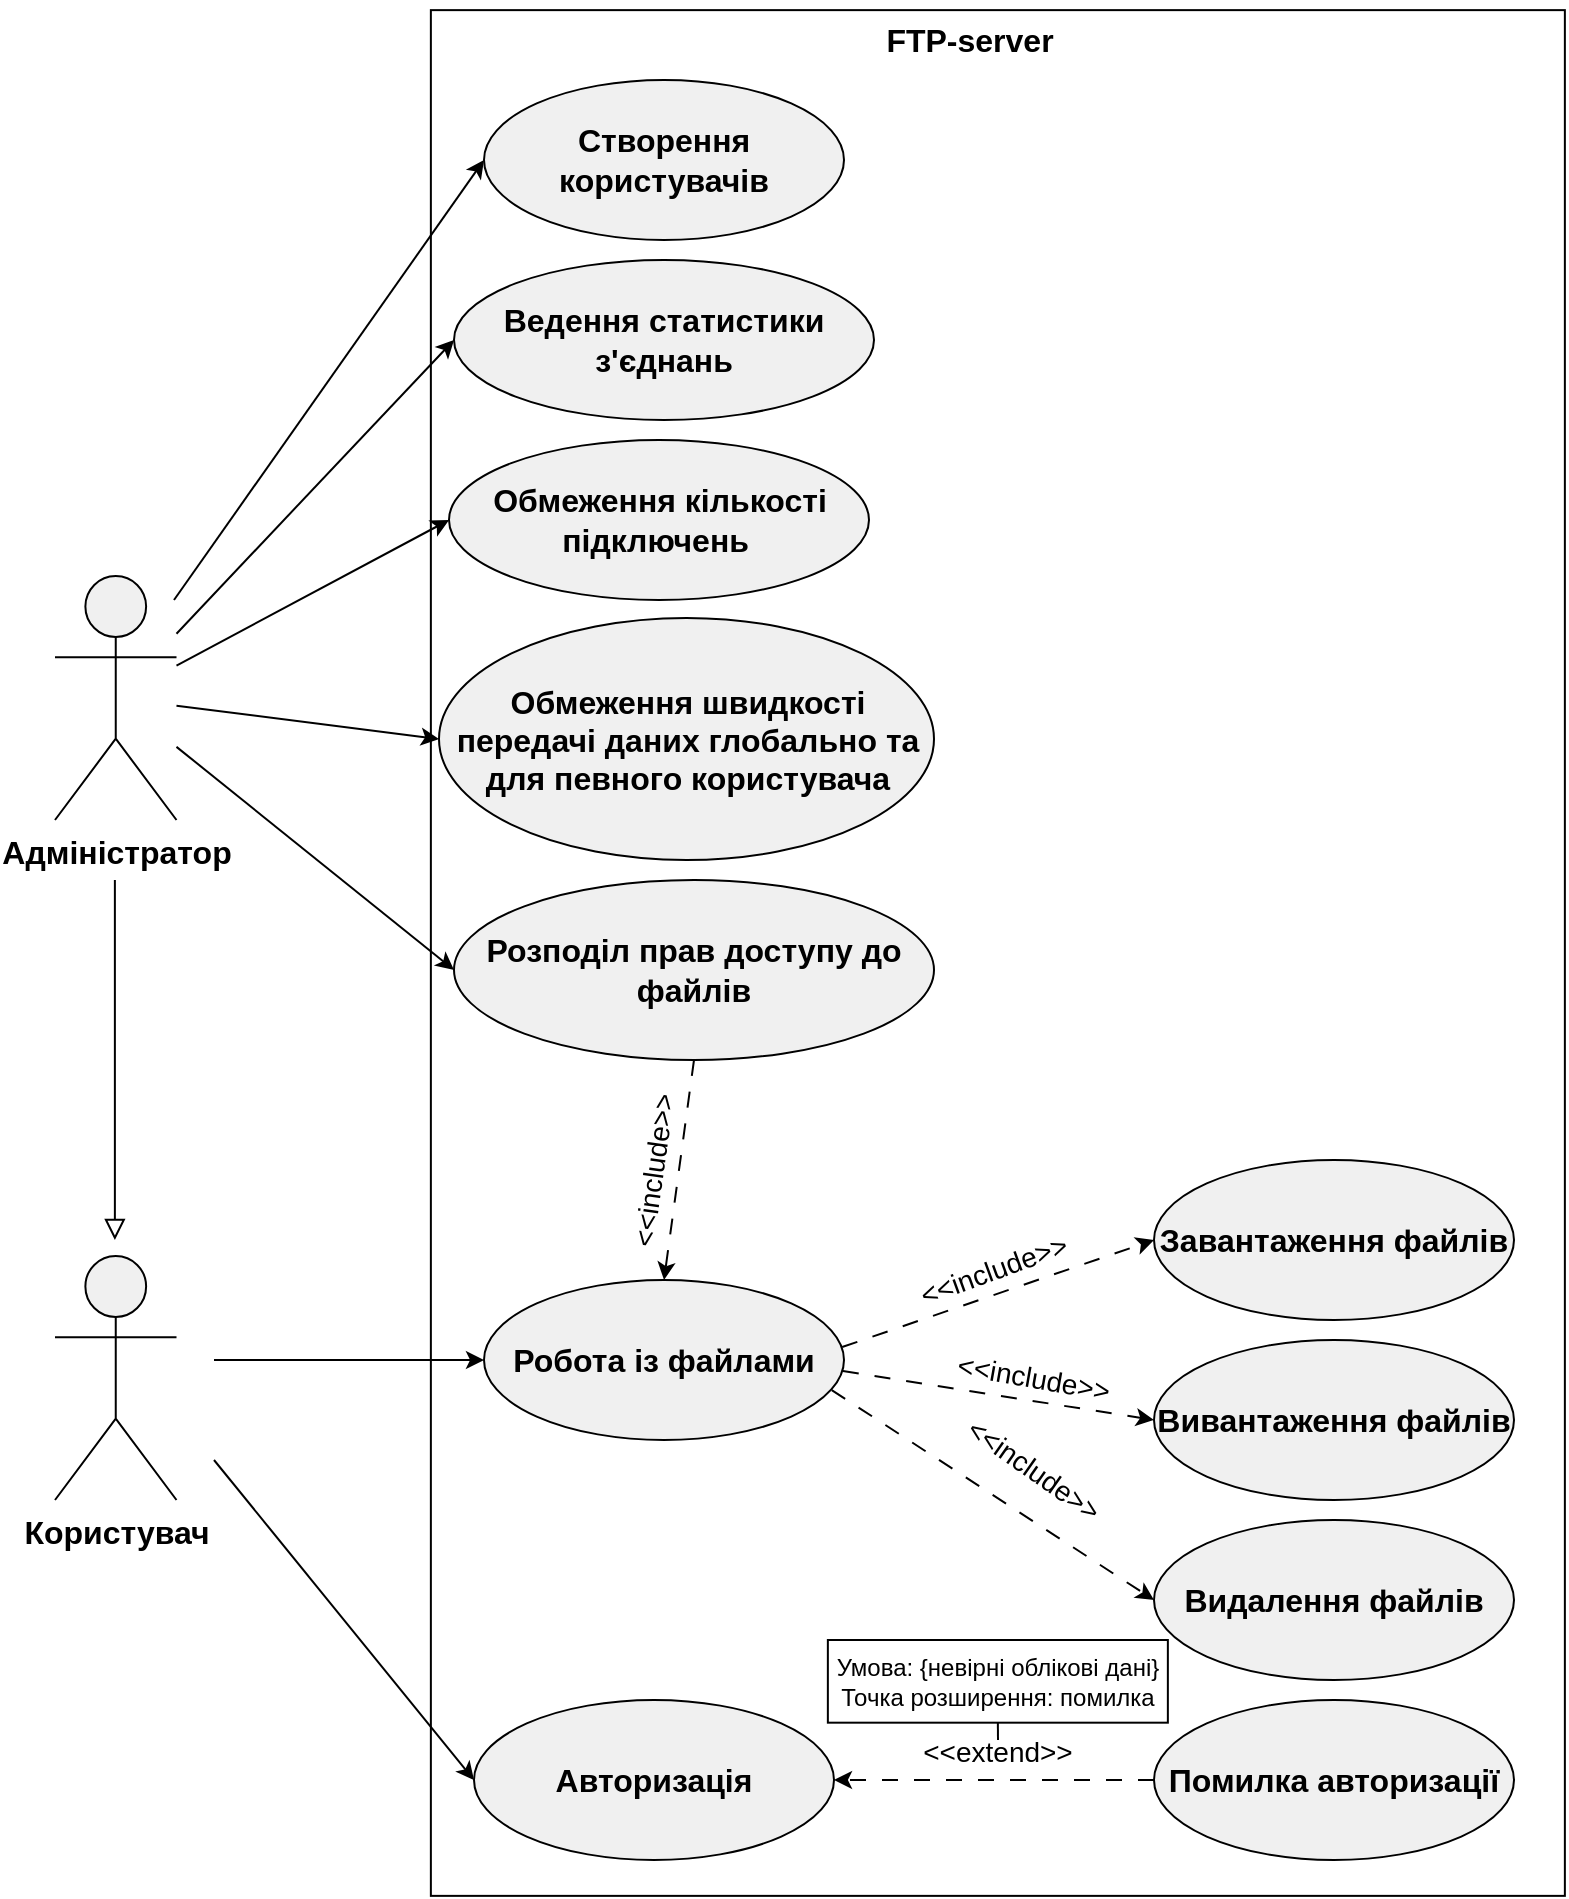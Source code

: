 <mxfile version="25.0.3">
  <diagram name="Сторінка-1" id="UvdMJV9_GIe6cro4G2kr">
    <mxGraphModel dx="2046" dy="1054" grid="1" gridSize="10" guides="1" tooltips="1" connect="1" arrows="1" fold="1" page="1" pageScale="1" pageWidth="827" pageHeight="1169" math="0" shadow="0">
      <root>
        <mxCell id="0" />
        <mxCell id="1" parent="0" />
        <mxCell id="F0rOSps_3qiA4jYZ8Of5-2" value="" style="rounded=0;whiteSpace=wrap;html=1;rotation=90;" parent="1" vertex="1">
          <mxGeometry x="70.5" y="413" width="942.87" height="567" as="geometry" />
        </mxCell>
        <mxCell id="F0rOSps_3qiA4jYZ8Of5-3" value="&lt;font size=&quot;1&quot; style=&quot;&quot;&gt;&lt;b style=&quot;font-size: 16px;&quot;&gt;FTP-server&lt;/b&gt;&lt;/font&gt;" style="text;html=1;align=center;verticalAlign=middle;whiteSpace=wrap;rounded=0;" parent="1" vertex="1">
          <mxGeometry x="446.51" y="220" width="161.5" height="40" as="geometry" />
        </mxCell>
        <mxCell id="F0rOSps_3qiA4jYZ8Of5-4" value="&lt;font style=&quot;font-size: 16px;&quot;&gt;&lt;b&gt;Адміністратор&lt;/b&gt;&lt;/font&gt;&lt;div style=&quot;font-size: 16px;&quot;&gt;&lt;span style=&quot;&quot;&gt;&lt;br&gt;&lt;/span&gt;&lt;/div&gt;" style="shape=umlActor;verticalLabelPosition=bottom;verticalAlign=top;html=1;outlineConnect=0;fillColor=#f0f0f0;" parent="1" vertex="1">
          <mxGeometry x="70.5" y="508" width="60.75" height="122" as="geometry" />
        </mxCell>
        <mxCell id="F0rOSps_3qiA4jYZ8Of5-5" value="&lt;div style=&quot;font-size: 16px;&quot;&gt;&lt;span style=&quot;&quot;&gt;&lt;b&gt;Користувач&lt;/b&gt;&lt;/span&gt;&lt;/div&gt;&lt;div style=&quot;font-size: 16px;&quot;&gt;&lt;span style=&quot;&quot;&gt;&lt;br&gt;&lt;/span&gt;&lt;/div&gt;" style="shape=umlActor;verticalLabelPosition=bottom;verticalAlign=top;html=1;outlineConnect=0;fillColor=#f0f0f0;" parent="1" vertex="1">
          <mxGeometry x="70.5" y="848" width="60.75" height="122" as="geometry" />
        </mxCell>
        <mxCell id="F0rOSps_3qiA4jYZ8Of5-6" value="&lt;font style=&quot;font-size: 16px;&quot;&gt;&lt;b&gt;Авторизація&lt;/b&gt;&lt;/font&gt;" style="ellipse;whiteSpace=wrap;html=1;fillColor=#f0f0f0;" parent="1" vertex="1">
          <mxGeometry x="280" y="1070" width="180" height="80" as="geometry" />
        </mxCell>
        <mxCell id="F0rOSps_3qiA4jYZ8Of5-7" value="&lt;font style=&quot;font-size: 16px;&quot;&gt;&lt;b&gt;Створення користувачів&lt;/b&gt;&lt;/font&gt;" style="ellipse;whiteSpace=wrap;html=1;fillColor=#f0f0f0;" parent="1" vertex="1">
          <mxGeometry x="285" y="260" width="180" height="80" as="geometry" />
        </mxCell>
        <mxCell id="F0rOSps_3qiA4jYZ8Of5-8" value="&lt;div style=&quot;&quot;&gt;&lt;span style=&quot;font-size: 16px;&quot;&gt;&lt;b&gt;Ведення статистики з&#39;єднань&lt;/b&gt;&lt;/span&gt;&lt;/div&gt;" style="ellipse;whiteSpace=wrap;html=1;align=center;fillColor=#f0f0f0;" parent="1" vertex="1">
          <mxGeometry x="270" y="350" width="210" height="80" as="geometry" />
        </mxCell>
        <mxCell id="F0rOSps_3qiA4jYZ8Of5-9" value="&lt;font style=&quot;font-size: 16px;&quot;&gt;&lt;b&gt;Обмеження кількості підключень&amp;nbsp;&lt;/b&gt;&lt;/font&gt;" style="ellipse;whiteSpace=wrap;html=1;fillColor=#f0f0f0;" parent="1" vertex="1">
          <mxGeometry x="267.5" y="440" width="210" height="80" as="geometry" />
        </mxCell>
        <mxCell id="F0rOSps_3qiA4jYZ8Of5-10" value="&lt;font style=&quot;font-size: 16px;&quot;&gt;&lt;b&gt;Обмеження швидкості передачі даних глобально та для певного користувача&lt;/b&gt;&lt;/font&gt;" style="ellipse;whiteSpace=wrap;html=1;fillColor=#f0f0f0;" parent="1" vertex="1">
          <mxGeometry x="262.5" y="529" width="247.5" height="121" as="geometry" />
        </mxCell>
        <mxCell id="F0rOSps_3qiA4jYZ8Of5-13" value="&lt;font style=&quot;font-size: 16px;&quot;&gt;&lt;b&gt;Завантаження файлів&lt;/b&gt;&lt;/font&gt;" style="ellipse;whiteSpace=wrap;html=1;fillColor=#f0f0f0;" parent="1" vertex="1">
          <mxGeometry x="620" y="800" width="180" height="80" as="geometry" />
        </mxCell>
        <mxCell id="F0rOSps_3qiA4jYZ8Of5-14" value="&lt;font style=&quot;font-size: 16px;&quot;&gt;&lt;b&gt;Вивантаження файлів&lt;/b&gt;&lt;/font&gt;" style="ellipse;whiteSpace=wrap;html=1;fillColor=#f0f0f0;" parent="1" vertex="1">
          <mxGeometry x="620" y="890" width="180" height="80" as="geometry" />
        </mxCell>
        <mxCell id="F0rOSps_3qiA4jYZ8Of5-15" value="&lt;font style=&quot;font-size: 16px;&quot;&gt;&lt;b&gt;Видалення файлів&lt;/b&gt;&lt;/font&gt;" style="ellipse;whiteSpace=wrap;html=1;fillColor=#f0f0f0;" parent="1" vertex="1">
          <mxGeometry x="620" y="980" width="180" height="80" as="geometry" />
        </mxCell>
        <mxCell id="F0rOSps_3qiA4jYZ8Of5-18" value="&lt;span style=&quot;font-size: 16px;&quot;&gt;&lt;b&gt;Робота із файлами&lt;/b&gt;&lt;/span&gt;" style="ellipse;whiteSpace=wrap;html=1;fillColor=#f0f0f0;" parent="1" vertex="1">
          <mxGeometry x="285" y="860" width="180" height="80" as="geometry" />
        </mxCell>
        <mxCell id="F0rOSps_3qiA4jYZ8Of5-19" value="&lt;font style=&quot;font-size: 16px;&quot;&gt;&lt;b&gt;Помилка авторизації&lt;/b&gt;&lt;/font&gt;" style="ellipse;whiteSpace=wrap;html=1;fillColor=#f0f0f0;" parent="1" vertex="1">
          <mxGeometry x="620" y="1070" width="180" height="80" as="geometry" />
        </mxCell>
        <mxCell id="F0rOSps_3qiA4jYZ8Of5-20" value="" style="endArrow=classic;html=1;rounded=0;exitX=0;exitY=0.5;exitDx=0;exitDy=0;entryX=1;entryY=0.5;entryDx=0;entryDy=0;strokeColor=default;dashed=1;dashPattern=8 8;" parent="1" source="F0rOSps_3qiA4jYZ8Of5-19" target="F0rOSps_3qiA4jYZ8Of5-6" edge="1">
          <mxGeometry width="50" height="50" relative="1" as="geometry">
            <mxPoint x="550.578" y="271.245" as="sourcePoint" />
            <mxPoint x="540" y="350" as="targetPoint" />
          </mxGeometry>
        </mxCell>
        <mxCell id="F0rOSps_3qiA4jYZ8Of5-23" value="&lt;font style=&quot;font-size: 14px;&quot;&gt;&amp;lt;&amp;lt;extend&amp;gt;&amp;gt;&lt;/font&gt;" style="text;html=1;align=center;verticalAlign=middle;whiteSpace=wrap;rounded=0;" parent="1" vertex="1">
          <mxGeometry x="511.93" y="1081.34" width="60" height="30" as="geometry" />
        </mxCell>
        <mxCell id="F0rOSps_3qiA4jYZ8Of5-24" value="&lt;font style=&quot;font-size: 14px;&quot;&gt;&amp;lt;&amp;lt;include&lt;/font&gt;&lt;span style=&quot;background-color: initial; font-size: 14px;&quot;&gt;&amp;gt;&amp;gt;&lt;/span&gt;" style="text;html=1;align=center;verticalAlign=middle;whiteSpace=wrap;rounded=0;rotation=-82;" parent="1" vertex="1">
          <mxGeometry x="340" y="790" width="60" height="30" as="geometry" />
        </mxCell>
        <mxCell id="F0rOSps_3qiA4jYZ8Of5-27" value="" style="endArrow=classic;html=1;rounded=0;entryX=0;entryY=0.5;entryDx=0;entryDy=0;" parent="1" target="F0rOSps_3qiA4jYZ8Of5-7" edge="1">
          <mxGeometry width="50" height="50" relative="1" as="geometry">
            <mxPoint x="130" y="520" as="sourcePoint" />
            <mxPoint x="120" y="640" as="targetPoint" />
          </mxGeometry>
        </mxCell>
        <mxCell id="F0rOSps_3qiA4jYZ8Of5-28" value="" style="endArrow=classic;html=1;rounded=0;entryX=0;entryY=0.5;entryDx=0;entryDy=0;targetPerimeterSpacing=0;sourcePerimeterSpacing=0;" parent="1" source="F0rOSps_3qiA4jYZ8Of5-4" target="F0rOSps_3qiA4jYZ8Of5-8" edge="1">
          <mxGeometry width="50" height="50" relative="1" as="geometry">
            <mxPoint x="140" y="481" as="sourcePoint" />
            <mxPoint x="170" y="640" as="targetPoint" />
          </mxGeometry>
        </mxCell>
        <mxCell id="F0rOSps_3qiA4jYZ8Of5-29" value="" style="endArrow=classic;html=1;rounded=0;entryX=0;entryY=0.5;entryDx=0;entryDy=0;" parent="1" source="F0rOSps_3qiA4jYZ8Of5-4" target="F0rOSps_3qiA4jYZ8Of5-9" edge="1">
          <mxGeometry width="50" height="50" relative="1" as="geometry">
            <mxPoint x="80" y="710" as="sourcePoint" />
            <mxPoint x="130" y="660" as="targetPoint" />
          </mxGeometry>
        </mxCell>
        <mxCell id="F0rOSps_3qiA4jYZ8Of5-30" value="" style="endArrow=classic;html=1;rounded=0;entryX=0;entryY=0.5;entryDx=0;entryDy=0;" parent="1" source="F0rOSps_3qiA4jYZ8Of5-4" target="F0rOSps_3qiA4jYZ8Of5-10" edge="1">
          <mxGeometry width="50" height="50" relative="1" as="geometry">
            <mxPoint x="60" y="710" as="sourcePoint" />
            <mxPoint x="110" y="660" as="targetPoint" />
          </mxGeometry>
        </mxCell>
        <mxCell id="F0rOSps_3qiA4jYZ8Of5-31" value="" style="endArrow=classic;html=1;rounded=0;entryX=0;entryY=0.5;entryDx=0;entryDy=0;" parent="1" source="F0rOSps_3qiA4jYZ8Of5-4" target="F0rOSps_3qiA4jYZ8Of5-11" edge="1">
          <mxGeometry width="50" height="50" relative="1" as="geometry">
            <mxPoint x="160" y="650" as="sourcePoint" />
            <mxPoint x="140" y="710" as="targetPoint" />
          </mxGeometry>
        </mxCell>
        <mxCell id="F0rOSps_3qiA4jYZ8Of5-32" value="" style="endArrow=block;html=1;rounded=0;strokeColor=default;endFill=0;strokeWidth=1;endSize=8;" parent="1" edge="1">
          <mxGeometry width="50" height="50" relative="1" as="geometry">
            <mxPoint x="100.44" y="660" as="sourcePoint" />
            <mxPoint x="100.44" y="840" as="targetPoint" />
          </mxGeometry>
        </mxCell>
        <mxCell id="nnPJU36ubpt1Rap7rljA-2" value="" style="endArrow=classic;html=1;rounded=0;entryX=0;entryY=0.5;entryDx=0;entryDy=0;" parent="1" target="F0rOSps_3qiA4jYZ8Of5-6" edge="1">
          <mxGeometry width="50" height="50" relative="1" as="geometry">
            <mxPoint x="150" y="950" as="sourcePoint" />
            <mxPoint x="200" y="780" as="targetPoint" />
          </mxGeometry>
        </mxCell>
        <mxCell id="fOVUKI8mmc9ir-H8isCw-5" value="" style="rounded=0;whiteSpace=wrap;html=1;" parent="1" vertex="1">
          <mxGeometry x="456.93" y="1040" width="170" height="41.34" as="geometry" />
        </mxCell>
        <mxCell id="F0rOSps_3qiA4jYZ8Of5-11" value="&lt;span style=&quot;font-size: 16px;&quot;&gt;&lt;b&gt;Розподіл прав доступу до файлів&lt;/b&gt;&lt;/span&gt;" style="ellipse;whiteSpace=wrap;html=1;fillColor=#f0f0f0;" parent="1" vertex="1">
          <mxGeometry x="270" y="660" width="240" height="90" as="geometry" />
        </mxCell>
        <mxCell id="fOVUKI8mmc9ir-H8isCw-8" value="&lt;div style=&quot;&quot;&gt;&lt;span style=&quot;background-color: initial;&quot;&gt;&lt;font style=&quot;font-size: 12px;&quot;&gt;Умова: {невірні облікові дані}&lt;/font&gt;&lt;/span&gt;&lt;/div&gt;&lt;div style=&quot;&quot;&gt;&lt;span style=&quot;background-color: initial;&quot;&gt;&lt;font style=&quot;font-size: 12px;&quot;&gt;Точка розширення: помилка&lt;/font&gt;&lt;/span&gt;&lt;/div&gt;" style="text;html=1;align=center;verticalAlign=middle;whiteSpace=wrap;rounded=0;" parent="1" vertex="1">
          <mxGeometry x="456.93" y="1040" width="170" height="41.34" as="geometry" />
        </mxCell>
        <mxCell id="-aJ28CqCpWHa6ndmjElJ-1" value="" style="endArrow=none;html=1;rounded=0;entryX=0.5;entryY=0;entryDx=0;entryDy=0;" parent="1" target="F0rOSps_3qiA4jYZ8Of5-23" edge="1">
          <mxGeometry width="50" height="50" relative="1" as="geometry">
            <mxPoint x="542" y="1090" as="sourcePoint" />
            <mxPoint x="550" y="1140" as="targetPoint" />
          </mxGeometry>
        </mxCell>
        <mxCell id="-aJ28CqCpWHa6ndmjElJ-6" value="" style="endArrow=classic;html=1;rounded=0;entryX=0;entryY=0.5;entryDx=0;entryDy=0;" parent="1" target="F0rOSps_3qiA4jYZ8Of5-18" edge="1">
          <mxGeometry width="50" height="50" relative="1" as="geometry">
            <mxPoint x="150" y="900" as="sourcePoint" />
            <mxPoint x="220" y="780" as="targetPoint" />
          </mxGeometry>
        </mxCell>
        <mxCell id="-aJ28CqCpWHa6ndmjElJ-8" value="" style="endArrow=classic;html=1;rounded=0;entryX=0;entryY=0.5;entryDx=0;entryDy=0;exitX=0.995;exitY=0.419;exitDx=0;exitDy=0;exitPerimeter=0;dashed=1;dashPattern=8 8;" parent="1" source="F0rOSps_3qiA4jYZ8Of5-18" target="F0rOSps_3qiA4jYZ8Of5-13" edge="1">
          <mxGeometry width="50" height="50" relative="1" as="geometry">
            <mxPoint x="466" y="893" as="sourcePoint" />
            <mxPoint x="630" y="765" as="targetPoint" />
          </mxGeometry>
        </mxCell>
        <mxCell id="-aJ28CqCpWHa6ndmjElJ-9" value="" style="endArrow=classic;html=1;rounded=0;entryX=0;entryY=0.5;entryDx=0;entryDy=0;exitX=0.997;exitY=0.569;exitDx=0;exitDy=0;exitPerimeter=0;dashed=1;dashPattern=8 8;" parent="1" source="F0rOSps_3qiA4jYZ8Of5-18" target="F0rOSps_3qiA4jYZ8Of5-14" edge="1">
          <mxGeometry width="50" height="50" relative="1" as="geometry">
            <mxPoint x="476" y="903" as="sourcePoint" />
            <mxPoint x="640" y="775" as="targetPoint" />
          </mxGeometry>
        </mxCell>
        <mxCell id="-aJ28CqCpWHa6ndmjElJ-10" value="" style="endArrow=classic;html=1;rounded=0;entryX=0;entryY=0.5;entryDx=0;entryDy=0;exitX=0.966;exitY=0.688;exitDx=0;exitDy=0;exitPerimeter=0;dashed=1;dashPattern=8 8;" parent="1" source="F0rOSps_3qiA4jYZ8Of5-18" target="F0rOSps_3qiA4jYZ8Of5-15" edge="1">
          <mxGeometry width="50" height="50" relative="1" as="geometry">
            <mxPoint x="474" y="916" as="sourcePoint" />
            <mxPoint x="630" y="940" as="targetPoint" />
          </mxGeometry>
        </mxCell>
        <mxCell id="-aJ28CqCpWHa6ndmjElJ-12" value="&lt;font style=&quot;font-size: 14px;&quot;&gt;&amp;lt;&amp;lt;include&lt;/font&gt;&lt;span style=&quot;background-color: initial; font-size: 14px;&quot;&gt;&amp;gt;&amp;gt;&lt;/span&gt;" style="text;html=1;align=center;verticalAlign=middle;whiteSpace=wrap;rounded=0;rotation=-20;" parent="1" vertex="1">
          <mxGeometry x="510" y="840" width="60" height="30" as="geometry" />
        </mxCell>
        <mxCell id="-aJ28CqCpWHa6ndmjElJ-13" value="&lt;font style=&quot;font-size: 14px;&quot;&gt;&amp;lt;&amp;lt;include&lt;/font&gt;&lt;span style=&quot;background-color: initial; font-size: 14px;&quot;&gt;&amp;gt;&amp;gt;&lt;/span&gt;" style="text;html=1;align=center;verticalAlign=middle;whiteSpace=wrap;rounded=0;rotation=10;" parent="1" vertex="1">
          <mxGeometry x="530" y="894" width="60" height="30" as="geometry" />
        </mxCell>
        <mxCell id="-aJ28CqCpWHa6ndmjElJ-14" value="&lt;font style=&quot;font-size: 14px;&quot;&gt;&amp;lt;&amp;lt;include&lt;/font&gt;&lt;span style=&quot;background-color: initial; font-size: 14px;&quot;&gt;&amp;gt;&amp;gt;&lt;/span&gt;" style="text;html=1;align=center;verticalAlign=middle;whiteSpace=wrap;rounded=0;rotation=35;" parent="1" vertex="1">
          <mxGeometry x="530" y="940" width="60" height="30" as="geometry" />
        </mxCell>
        <mxCell id="dUYX5B5JXzRAnx4rCDKv-1" value="" style="endArrow=classic;html=1;rounded=0;entryX=0.5;entryY=0;entryDx=0;entryDy=0;dashed=1;dashPattern=8 8;exitX=0.5;exitY=1;exitDx=0;exitDy=0;" edge="1" parent="1" source="F0rOSps_3qiA4jYZ8Of5-11" target="F0rOSps_3qiA4jYZ8Of5-18">
          <mxGeometry width="50" height="50" relative="1" as="geometry">
            <mxPoint x="356" y="860" as="sourcePoint" />
            <mxPoint x="510" y="732" as="targetPoint" />
          </mxGeometry>
        </mxCell>
      </root>
    </mxGraphModel>
  </diagram>
</mxfile>
